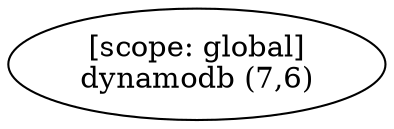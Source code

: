 digraph G {
  graph [ rankdir =TB ];
subgraph global {
  graph [ label = "Scope [global]" ];
  "[scope: global]
dynamodb (7,6)";
}

}
